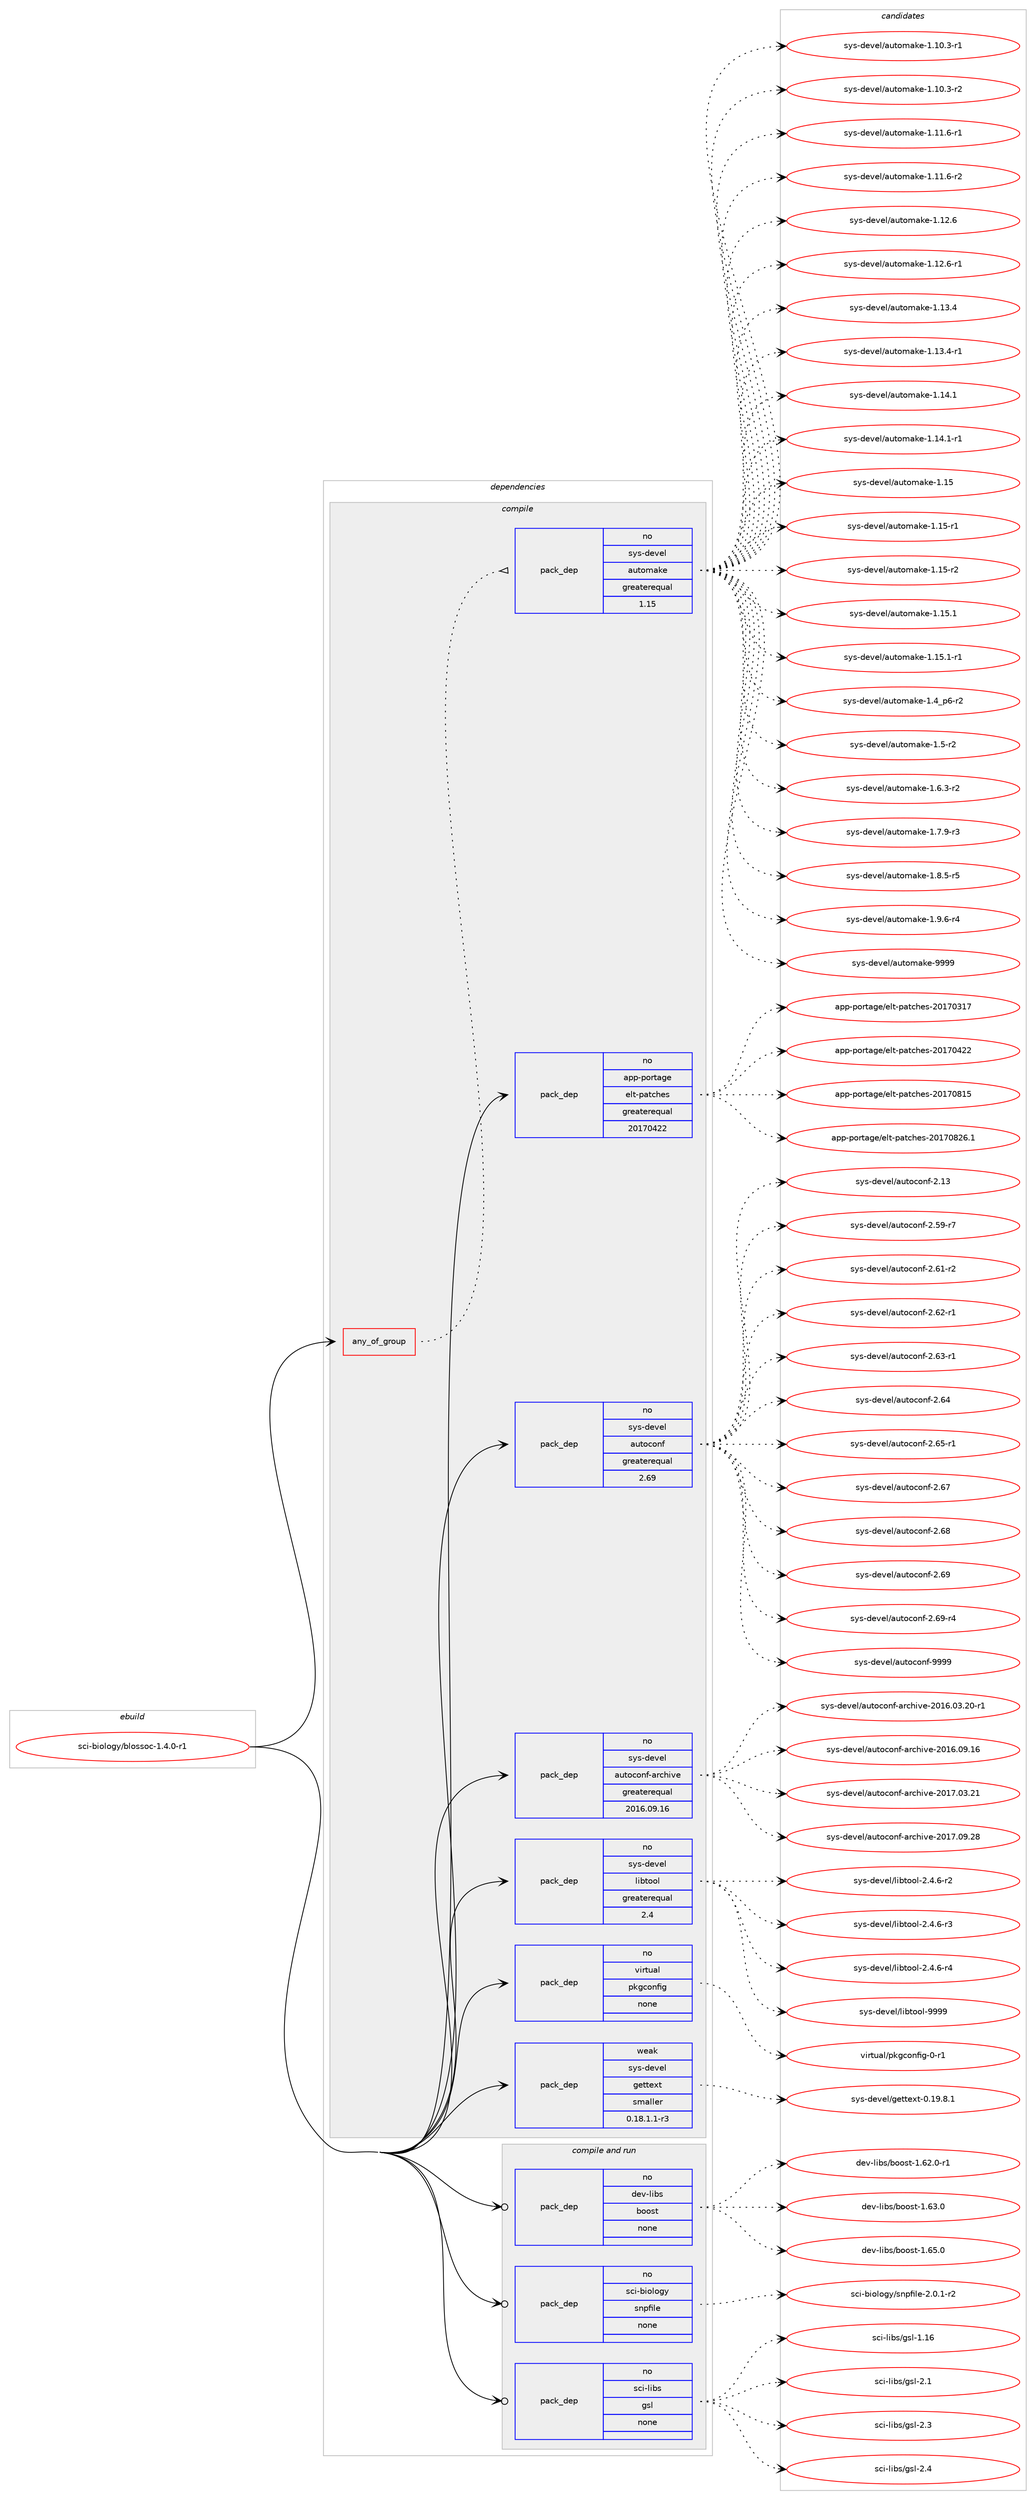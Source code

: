 digraph prolog {

# *************
# Graph options
# *************

newrank=true;
concentrate=true;
compound=true;
graph [rankdir=LR,fontname=Helvetica,fontsize=10,ranksep=1.5];#, ranksep=2.5, nodesep=0.2];
edge  [arrowhead=vee];
node  [fontname=Helvetica,fontsize=10];

# **********
# The ebuild
# **********

subgraph cluster_leftcol {
color=gray;
rank=same;
label=<<i>ebuild</i>>;
id [label="sci-biology/blossoc-1.4.0-r1", color=red, width=4, href="../sci-biology/blossoc-1.4.0-r1.svg"];
}

# ****************
# The dependencies
# ****************

subgraph cluster_midcol {
color=gray;
label=<<i>dependencies</i>>;
subgraph cluster_compile {
fillcolor="#eeeeee";
style=filled;
label=<<i>compile</i>>;
subgraph any7442 {
dependency444378 [label=<<TABLE BORDER="0" CELLBORDER="1" CELLSPACING="0" CELLPADDING="4"><TR><TD CELLPADDING="10">any_of_group</TD></TR></TABLE>>, shape=none, color=red];subgraph pack327432 {
dependency444379 [label=<<TABLE BORDER="0" CELLBORDER="1" CELLSPACING="0" CELLPADDING="4" WIDTH="220"><TR><TD ROWSPAN="6" CELLPADDING="30">pack_dep</TD></TR><TR><TD WIDTH="110">no</TD></TR><TR><TD>sys-devel</TD></TR><TR><TD>automake</TD></TR><TR><TD>greaterequal</TD></TR><TR><TD>1.15</TD></TR></TABLE>>, shape=none, color=blue];
}
dependency444378:e -> dependency444379:w [weight=20,style="dotted",arrowhead="oinv"];
}
id:e -> dependency444378:w [weight=20,style="solid",arrowhead="vee"];
subgraph pack327433 {
dependency444380 [label=<<TABLE BORDER="0" CELLBORDER="1" CELLSPACING="0" CELLPADDING="4" WIDTH="220"><TR><TD ROWSPAN="6" CELLPADDING="30">pack_dep</TD></TR><TR><TD WIDTH="110">no</TD></TR><TR><TD>app-portage</TD></TR><TR><TD>elt-patches</TD></TR><TR><TD>greaterequal</TD></TR><TR><TD>20170422</TD></TR></TABLE>>, shape=none, color=blue];
}
id:e -> dependency444380:w [weight=20,style="solid",arrowhead="vee"];
subgraph pack327434 {
dependency444381 [label=<<TABLE BORDER="0" CELLBORDER="1" CELLSPACING="0" CELLPADDING="4" WIDTH="220"><TR><TD ROWSPAN="6" CELLPADDING="30">pack_dep</TD></TR><TR><TD WIDTH="110">no</TD></TR><TR><TD>sys-devel</TD></TR><TR><TD>autoconf</TD></TR><TR><TD>greaterequal</TD></TR><TR><TD>2.69</TD></TR></TABLE>>, shape=none, color=blue];
}
id:e -> dependency444381:w [weight=20,style="solid",arrowhead="vee"];
subgraph pack327435 {
dependency444382 [label=<<TABLE BORDER="0" CELLBORDER="1" CELLSPACING="0" CELLPADDING="4" WIDTH="220"><TR><TD ROWSPAN="6" CELLPADDING="30">pack_dep</TD></TR><TR><TD WIDTH="110">no</TD></TR><TR><TD>sys-devel</TD></TR><TR><TD>autoconf-archive</TD></TR><TR><TD>greaterequal</TD></TR><TR><TD>2016.09.16</TD></TR></TABLE>>, shape=none, color=blue];
}
id:e -> dependency444382:w [weight=20,style="solid",arrowhead="vee"];
subgraph pack327436 {
dependency444383 [label=<<TABLE BORDER="0" CELLBORDER="1" CELLSPACING="0" CELLPADDING="4" WIDTH="220"><TR><TD ROWSPAN="6" CELLPADDING="30">pack_dep</TD></TR><TR><TD WIDTH="110">no</TD></TR><TR><TD>sys-devel</TD></TR><TR><TD>libtool</TD></TR><TR><TD>greaterequal</TD></TR><TR><TD>2.4</TD></TR></TABLE>>, shape=none, color=blue];
}
id:e -> dependency444383:w [weight=20,style="solid",arrowhead="vee"];
subgraph pack327437 {
dependency444384 [label=<<TABLE BORDER="0" CELLBORDER="1" CELLSPACING="0" CELLPADDING="4" WIDTH="220"><TR><TD ROWSPAN="6" CELLPADDING="30">pack_dep</TD></TR><TR><TD WIDTH="110">no</TD></TR><TR><TD>virtual</TD></TR><TR><TD>pkgconfig</TD></TR><TR><TD>none</TD></TR><TR><TD></TD></TR></TABLE>>, shape=none, color=blue];
}
id:e -> dependency444384:w [weight=20,style="solid",arrowhead="vee"];
subgraph pack327438 {
dependency444385 [label=<<TABLE BORDER="0" CELLBORDER="1" CELLSPACING="0" CELLPADDING="4" WIDTH="220"><TR><TD ROWSPAN="6" CELLPADDING="30">pack_dep</TD></TR><TR><TD WIDTH="110">weak</TD></TR><TR><TD>sys-devel</TD></TR><TR><TD>gettext</TD></TR><TR><TD>smaller</TD></TR><TR><TD>0.18.1.1-r3</TD></TR></TABLE>>, shape=none, color=blue];
}
id:e -> dependency444385:w [weight=20,style="solid",arrowhead="vee"];
}
subgraph cluster_compileandrun {
fillcolor="#eeeeee";
style=filled;
label=<<i>compile and run</i>>;
subgraph pack327439 {
dependency444386 [label=<<TABLE BORDER="0" CELLBORDER="1" CELLSPACING="0" CELLPADDING="4" WIDTH="220"><TR><TD ROWSPAN="6" CELLPADDING="30">pack_dep</TD></TR><TR><TD WIDTH="110">no</TD></TR><TR><TD>dev-libs</TD></TR><TR><TD>boost</TD></TR><TR><TD>none</TD></TR><TR><TD></TD></TR></TABLE>>, shape=none, color=blue];
}
id:e -> dependency444386:w [weight=20,style="solid",arrowhead="odotvee"];
subgraph pack327440 {
dependency444387 [label=<<TABLE BORDER="0" CELLBORDER="1" CELLSPACING="0" CELLPADDING="4" WIDTH="220"><TR><TD ROWSPAN="6" CELLPADDING="30">pack_dep</TD></TR><TR><TD WIDTH="110">no</TD></TR><TR><TD>sci-biology</TD></TR><TR><TD>snpfile</TD></TR><TR><TD>none</TD></TR><TR><TD></TD></TR></TABLE>>, shape=none, color=blue];
}
id:e -> dependency444387:w [weight=20,style="solid",arrowhead="odotvee"];
subgraph pack327441 {
dependency444388 [label=<<TABLE BORDER="0" CELLBORDER="1" CELLSPACING="0" CELLPADDING="4" WIDTH="220"><TR><TD ROWSPAN="6" CELLPADDING="30">pack_dep</TD></TR><TR><TD WIDTH="110">no</TD></TR><TR><TD>sci-libs</TD></TR><TR><TD>gsl</TD></TR><TR><TD>none</TD></TR><TR><TD></TD></TR></TABLE>>, shape=none, color=blue];
}
id:e -> dependency444388:w [weight=20,style="solid",arrowhead="odotvee"];
}
subgraph cluster_run {
fillcolor="#eeeeee";
style=filled;
label=<<i>run</i>>;
}
}

# **************
# The candidates
# **************

subgraph cluster_choices {
rank=same;
color=gray;
label=<<i>candidates</i>>;

subgraph choice327432 {
color=black;
nodesep=1;
choice11512111545100101118101108479711711611110997107101454946494846514511449 [label="sys-devel/automake-1.10.3-r1", color=red, width=4,href="../sys-devel/automake-1.10.3-r1.svg"];
choice11512111545100101118101108479711711611110997107101454946494846514511450 [label="sys-devel/automake-1.10.3-r2", color=red, width=4,href="../sys-devel/automake-1.10.3-r2.svg"];
choice11512111545100101118101108479711711611110997107101454946494946544511449 [label="sys-devel/automake-1.11.6-r1", color=red, width=4,href="../sys-devel/automake-1.11.6-r1.svg"];
choice11512111545100101118101108479711711611110997107101454946494946544511450 [label="sys-devel/automake-1.11.6-r2", color=red, width=4,href="../sys-devel/automake-1.11.6-r2.svg"];
choice1151211154510010111810110847971171161111099710710145494649504654 [label="sys-devel/automake-1.12.6", color=red, width=4,href="../sys-devel/automake-1.12.6.svg"];
choice11512111545100101118101108479711711611110997107101454946495046544511449 [label="sys-devel/automake-1.12.6-r1", color=red, width=4,href="../sys-devel/automake-1.12.6-r1.svg"];
choice1151211154510010111810110847971171161111099710710145494649514652 [label="sys-devel/automake-1.13.4", color=red, width=4,href="../sys-devel/automake-1.13.4.svg"];
choice11512111545100101118101108479711711611110997107101454946495146524511449 [label="sys-devel/automake-1.13.4-r1", color=red, width=4,href="../sys-devel/automake-1.13.4-r1.svg"];
choice1151211154510010111810110847971171161111099710710145494649524649 [label="sys-devel/automake-1.14.1", color=red, width=4,href="../sys-devel/automake-1.14.1.svg"];
choice11512111545100101118101108479711711611110997107101454946495246494511449 [label="sys-devel/automake-1.14.1-r1", color=red, width=4,href="../sys-devel/automake-1.14.1-r1.svg"];
choice115121115451001011181011084797117116111109971071014549464953 [label="sys-devel/automake-1.15", color=red, width=4,href="../sys-devel/automake-1.15.svg"];
choice1151211154510010111810110847971171161111099710710145494649534511449 [label="sys-devel/automake-1.15-r1", color=red, width=4,href="../sys-devel/automake-1.15-r1.svg"];
choice1151211154510010111810110847971171161111099710710145494649534511450 [label="sys-devel/automake-1.15-r2", color=red, width=4,href="../sys-devel/automake-1.15-r2.svg"];
choice1151211154510010111810110847971171161111099710710145494649534649 [label="sys-devel/automake-1.15.1", color=red, width=4,href="../sys-devel/automake-1.15.1.svg"];
choice11512111545100101118101108479711711611110997107101454946495346494511449 [label="sys-devel/automake-1.15.1-r1", color=red, width=4,href="../sys-devel/automake-1.15.1-r1.svg"];
choice115121115451001011181011084797117116111109971071014549465295112544511450 [label="sys-devel/automake-1.4_p6-r2", color=red, width=4,href="../sys-devel/automake-1.4_p6-r2.svg"];
choice11512111545100101118101108479711711611110997107101454946534511450 [label="sys-devel/automake-1.5-r2", color=red, width=4,href="../sys-devel/automake-1.5-r2.svg"];
choice115121115451001011181011084797117116111109971071014549465446514511450 [label="sys-devel/automake-1.6.3-r2", color=red, width=4,href="../sys-devel/automake-1.6.3-r2.svg"];
choice115121115451001011181011084797117116111109971071014549465546574511451 [label="sys-devel/automake-1.7.9-r3", color=red, width=4,href="../sys-devel/automake-1.7.9-r3.svg"];
choice115121115451001011181011084797117116111109971071014549465646534511453 [label="sys-devel/automake-1.8.5-r5", color=red, width=4,href="../sys-devel/automake-1.8.5-r5.svg"];
choice115121115451001011181011084797117116111109971071014549465746544511452 [label="sys-devel/automake-1.9.6-r4", color=red, width=4,href="../sys-devel/automake-1.9.6-r4.svg"];
choice115121115451001011181011084797117116111109971071014557575757 [label="sys-devel/automake-9999", color=red, width=4,href="../sys-devel/automake-9999.svg"];
dependency444379:e -> choice11512111545100101118101108479711711611110997107101454946494846514511449:w [style=dotted,weight="100"];
dependency444379:e -> choice11512111545100101118101108479711711611110997107101454946494846514511450:w [style=dotted,weight="100"];
dependency444379:e -> choice11512111545100101118101108479711711611110997107101454946494946544511449:w [style=dotted,weight="100"];
dependency444379:e -> choice11512111545100101118101108479711711611110997107101454946494946544511450:w [style=dotted,weight="100"];
dependency444379:e -> choice1151211154510010111810110847971171161111099710710145494649504654:w [style=dotted,weight="100"];
dependency444379:e -> choice11512111545100101118101108479711711611110997107101454946495046544511449:w [style=dotted,weight="100"];
dependency444379:e -> choice1151211154510010111810110847971171161111099710710145494649514652:w [style=dotted,weight="100"];
dependency444379:e -> choice11512111545100101118101108479711711611110997107101454946495146524511449:w [style=dotted,weight="100"];
dependency444379:e -> choice1151211154510010111810110847971171161111099710710145494649524649:w [style=dotted,weight="100"];
dependency444379:e -> choice11512111545100101118101108479711711611110997107101454946495246494511449:w [style=dotted,weight="100"];
dependency444379:e -> choice115121115451001011181011084797117116111109971071014549464953:w [style=dotted,weight="100"];
dependency444379:e -> choice1151211154510010111810110847971171161111099710710145494649534511449:w [style=dotted,weight="100"];
dependency444379:e -> choice1151211154510010111810110847971171161111099710710145494649534511450:w [style=dotted,weight="100"];
dependency444379:e -> choice1151211154510010111810110847971171161111099710710145494649534649:w [style=dotted,weight="100"];
dependency444379:e -> choice11512111545100101118101108479711711611110997107101454946495346494511449:w [style=dotted,weight="100"];
dependency444379:e -> choice115121115451001011181011084797117116111109971071014549465295112544511450:w [style=dotted,weight="100"];
dependency444379:e -> choice11512111545100101118101108479711711611110997107101454946534511450:w [style=dotted,weight="100"];
dependency444379:e -> choice115121115451001011181011084797117116111109971071014549465446514511450:w [style=dotted,weight="100"];
dependency444379:e -> choice115121115451001011181011084797117116111109971071014549465546574511451:w [style=dotted,weight="100"];
dependency444379:e -> choice115121115451001011181011084797117116111109971071014549465646534511453:w [style=dotted,weight="100"];
dependency444379:e -> choice115121115451001011181011084797117116111109971071014549465746544511452:w [style=dotted,weight="100"];
dependency444379:e -> choice115121115451001011181011084797117116111109971071014557575757:w [style=dotted,weight="100"];
}
subgraph choice327433 {
color=black;
nodesep=1;
choice97112112451121111141169710310147101108116451129711699104101115455048495548514955 [label="app-portage/elt-patches-20170317", color=red, width=4,href="../app-portage/elt-patches-20170317.svg"];
choice97112112451121111141169710310147101108116451129711699104101115455048495548525050 [label="app-portage/elt-patches-20170422", color=red, width=4,href="../app-portage/elt-patches-20170422.svg"];
choice97112112451121111141169710310147101108116451129711699104101115455048495548564953 [label="app-portage/elt-patches-20170815", color=red, width=4,href="../app-portage/elt-patches-20170815.svg"];
choice971121124511211111411697103101471011081164511297116991041011154550484955485650544649 [label="app-portage/elt-patches-20170826.1", color=red, width=4,href="../app-portage/elt-patches-20170826.1.svg"];
dependency444380:e -> choice97112112451121111141169710310147101108116451129711699104101115455048495548514955:w [style=dotted,weight="100"];
dependency444380:e -> choice97112112451121111141169710310147101108116451129711699104101115455048495548525050:w [style=dotted,weight="100"];
dependency444380:e -> choice97112112451121111141169710310147101108116451129711699104101115455048495548564953:w [style=dotted,weight="100"];
dependency444380:e -> choice971121124511211111411697103101471011081164511297116991041011154550484955485650544649:w [style=dotted,weight="100"];
}
subgraph choice327434 {
color=black;
nodesep=1;
choice115121115451001011181011084797117116111991111101024550464951 [label="sys-devel/autoconf-2.13", color=red, width=4,href="../sys-devel/autoconf-2.13.svg"];
choice1151211154510010111810110847971171161119911111010245504653574511455 [label="sys-devel/autoconf-2.59-r7", color=red, width=4,href="../sys-devel/autoconf-2.59-r7.svg"];
choice1151211154510010111810110847971171161119911111010245504654494511450 [label="sys-devel/autoconf-2.61-r2", color=red, width=4,href="../sys-devel/autoconf-2.61-r2.svg"];
choice1151211154510010111810110847971171161119911111010245504654504511449 [label="sys-devel/autoconf-2.62-r1", color=red, width=4,href="../sys-devel/autoconf-2.62-r1.svg"];
choice1151211154510010111810110847971171161119911111010245504654514511449 [label="sys-devel/autoconf-2.63-r1", color=red, width=4,href="../sys-devel/autoconf-2.63-r1.svg"];
choice115121115451001011181011084797117116111991111101024550465452 [label="sys-devel/autoconf-2.64", color=red, width=4,href="../sys-devel/autoconf-2.64.svg"];
choice1151211154510010111810110847971171161119911111010245504654534511449 [label="sys-devel/autoconf-2.65-r1", color=red, width=4,href="../sys-devel/autoconf-2.65-r1.svg"];
choice115121115451001011181011084797117116111991111101024550465455 [label="sys-devel/autoconf-2.67", color=red, width=4,href="../sys-devel/autoconf-2.67.svg"];
choice115121115451001011181011084797117116111991111101024550465456 [label="sys-devel/autoconf-2.68", color=red, width=4,href="../sys-devel/autoconf-2.68.svg"];
choice115121115451001011181011084797117116111991111101024550465457 [label="sys-devel/autoconf-2.69", color=red, width=4,href="../sys-devel/autoconf-2.69.svg"];
choice1151211154510010111810110847971171161119911111010245504654574511452 [label="sys-devel/autoconf-2.69-r4", color=red, width=4,href="../sys-devel/autoconf-2.69-r4.svg"];
choice115121115451001011181011084797117116111991111101024557575757 [label="sys-devel/autoconf-9999", color=red, width=4,href="../sys-devel/autoconf-9999.svg"];
dependency444381:e -> choice115121115451001011181011084797117116111991111101024550464951:w [style=dotted,weight="100"];
dependency444381:e -> choice1151211154510010111810110847971171161119911111010245504653574511455:w [style=dotted,weight="100"];
dependency444381:e -> choice1151211154510010111810110847971171161119911111010245504654494511450:w [style=dotted,weight="100"];
dependency444381:e -> choice1151211154510010111810110847971171161119911111010245504654504511449:w [style=dotted,weight="100"];
dependency444381:e -> choice1151211154510010111810110847971171161119911111010245504654514511449:w [style=dotted,weight="100"];
dependency444381:e -> choice115121115451001011181011084797117116111991111101024550465452:w [style=dotted,weight="100"];
dependency444381:e -> choice1151211154510010111810110847971171161119911111010245504654534511449:w [style=dotted,weight="100"];
dependency444381:e -> choice115121115451001011181011084797117116111991111101024550465455:w [style=dotted,weight="100"];
dependency444381:e -> choice115121115451001011181011084797117116111991111101024550465456:w [style=dotted,weight="100"];
dependency444381:e -> choice115121115451001011181011084797117116111991111101024550465457:w [style=dotted,weight="100"];
dependency444381:e -> choice1151211154510010111810110847971171161119911111010245504654574511452:w [style=dotted,weight="100"];
dependency444381:e -> choice115121115451001011181011084797117116111991111101024557575757:w [style=dotted,weight="100"];
}
subgraph choice327435 {
color=black;
nodesep=1;
choice1151211154510010111810110847971171161119911111010245971149910410511810145504849544648514650484511449 [label="sys-devel/autoconf-archive-2016.03.20-r1", color=red, width=4,href="../sys-devel/autoconf-archive-2016.03.20-r1.svg"];
choice115121115451001011181011084797117116111991111101024597114991041051181014550484954464857464954 [label="sys-devel/autoconf-archive-2016.09.16", color=red, width=4,href="../sys-devel/autoconf-archive-2016.09.16.svg"];
choice115121115451001011181011084797117116111991111101024597114991041051181014550484955464851465049 [label="sys-devel/autoconf-archive-2017.03.21", color=red, width=4,href="../sys-devel/autoconf-archive-2017.03.21.svg"];
choice115121115451001011181011084797117116111991111101024597114991041051181014550484955464857465056 [label="sys-devel/autoconf-archive-2017.09.28", color=red, width=4,href="../sys-devel/autoconf-archive-2017.09.28.svg"];
dependency444382:e -> choice1151211154510010111810110847971171161119911111010245971149910410511810145504849544648514650484511449:w [style=dotted,weight="100"];
dependency444382:e -> choice115121115451001011181011084797117116111991111101024597114991041051181014550484954464857464954:w [style=dotted,weight="100"];
dependency444382:e -> choice115121115451001011181011084797117116111991111101024597114991041051181014550484955464851465049:w [style=dotted,weight="100"];
dependency444382:e -> choice115121115451001011181011084797117116111991111101024597114991041051181014550484955464857465056:w [style=dotted,weight="100"];
}
subgraph choice327436 {
color=black;
nodesep=1;
choice1151211154510010111810110847108105981161111111084550465246544511450 [label="sys-devel/libtool-2.4.6-r2", color=red, width=4,href="../sys-devel/libtool-2.4.6-r2.svg"];
choice1151211154510010111810110847108105981161111111084550465246544511451 [label="sys-devel/libtool-2.4.6-r3", color=red, width=4,href="../sys-devel/libtool-2.4.6-r3.svg"];
choice1151211154510010111810110847108105981161111111084550465246544511452 [label="sys-devel/libtool-2.4.6-r4", color=red, width=4,href="../sys-devel/libtool-2.4.6-r4.svg"];
choice1151211154510010111810110847108105981161111111084557575757 [label="sys-devel/libtool-9999", color=red, width=4,href="../sys-devel/libtool-9999.svg"];
dependency444383:e -> choice1151211154510010111810110847108105981161111111084550465246544511450:w [style=dotted,weight="100"];
dependency444383:e -> choice1151211154510010111810110847108105981161111111084550465246544511451:w [style=dotted,weight="100"];
dependency444383:e -> choice1151211154510010111810110847108105981161111111084550465246544511452:w [style=dotted,weight="100"];
dependency444383:e -> choice1151211154510010111810110847108105981161111111084557575757:w [style=dotted,weight="100"];
}
subgraph choice327437 {
color=black;
nodesep=1;
choice11810511411611797108471121071039911111010210510345484511449 [label="virtual/pkgconfig-0-r1", color=red, width=4,href="../virtual/pkgconfig-0-r1.svg"];
dependency444384:e -> choice11810511411611797108471121071039911111010210510345484511449:w [style=dotted,weight="100"];
}
subgraph choice327438 {
color=black;
nodesep=1;
choice1151211154510010111810110847103101116116101120116454846495746564649 [label="sys-devel/gettext-0.19.8.1", color=red, width=4,href="../sys-devel/gettext-0.19.8.1.svg"];
dependency444385:e -> choice1151211154510010111810110847103101116116101120116454846495746564649:w [style=dotted,weight="100"];
}
subgraph choice327439 {
color=black;
nodesep=1;
choice10010111845108105981154798111111115116454946545046484511449 [label="dev-libs/boost-1.62.0-r1", color=red, width=4,href="../dev-libs/boost-1.62.0-r1.svg"];
choice1001011184510810598115479811111111511645494654514648 [label="dev-libs/boost-1.63.0", color=red, width=4,href="../dev-libs/boost-1.63.0.svg"];
choice1001011184510810598115479811111111511645494654534648 [label="dev-libs/boost-1.65.0", color=red, width=4,href="../dev-libs/boost-1.65.0.svg"];
dependency444386:e -> choice10010111845108105981154798111111115116454946545046484511449:w [style=dotted,weight="100"];
dependency444386:e -> choice1001011184510810598115479811111111511645494654514648:w [style=dotted,weight="100"];
dependency444386:e -> choice1001011184510810598115479811111111511645494654534648:w [style=dotted,weight="100"];
}
subgraph choice327440 {
color=black;
nodesep=1;
choice115991054598105111108111103121471151101121021051081014550464846494511450 [label="sci-biology/snpfile-2.0.1-r2", color=red, width=4,href="../sci-biology/snpfile-2.0.1-r2.svg"];
dependency444387:e -> choice115991054598105111108111103121471151101121021051081014550464846494511450:w [style=dotted,weight="100"];
}
subgraph choice327441 {
color=black;
nodesep=1;
choice115991054510810598115471031151084549464954 [label="sci-libs/gsl-1.16", color=red, width=4,href="../sci-libs/gsl-1.16.svg"];
choice1159910545108105981154710311510845504649 [label="sci-libs/gsl-2.1", color=red, width=4,href="../sci-libs/gsl-2.1.svg"];
choice1159910545108105981154710311510845504651 [label="sci-libs/gsl-2.3", color=red, width=4,href="../sci-libs/gsl-2.3.svg"];
choice1159910545108105981154710311510845504652 [label="sci-libs/gsl-2.4", color=red, width=4,href="../sci-libs/gsl-2.4.svg"];
dependency444388:e -> choice115991054510810598115471031151084549464954:w [style=dotted,weight="100"];
dependency444388:e -> choice1159910545108105981154710311510845504649:w [style=dotted,weight="100"];
dependency444388:e -> choice1159910545108105981154710311510845504651:w [style=dotted,weight="100"];
dependency444388:e -> choice1159910545108105981154710311510845504652:w [style=dotted,weight="100"];
}
}

}
